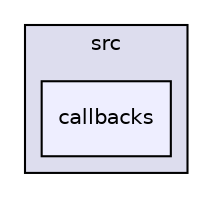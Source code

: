 digraph "C:/Users/Thomas/Documents/Arduino/libraries/uStepperSTM/src/callbacks" {
  compound=true
  node [ fontsize="10", fontname="Helvetica"];
  edge [ labelfontsize="10", labelfontname="Helvetica"];
  subgraph clusterdir_68267d1309a1af8e8297ef4c3efbcdba {
    graph [ bgcolor="#ddddee", pencolor="black", label="src" fontname="Helvetica", fontsize="10", URL="dir_68267d1309a1af8e8297ef4c3efbcdba.html"]
  dir_ba144cc142e2000a234564bcf1628ca1 [shape=box, label="callbacks", style="filled", fillcolor="#eeeeff", pencolor="black", URL="dir_ba144cc142e2000a234564bcf1628ca1.html"];
  }
}
